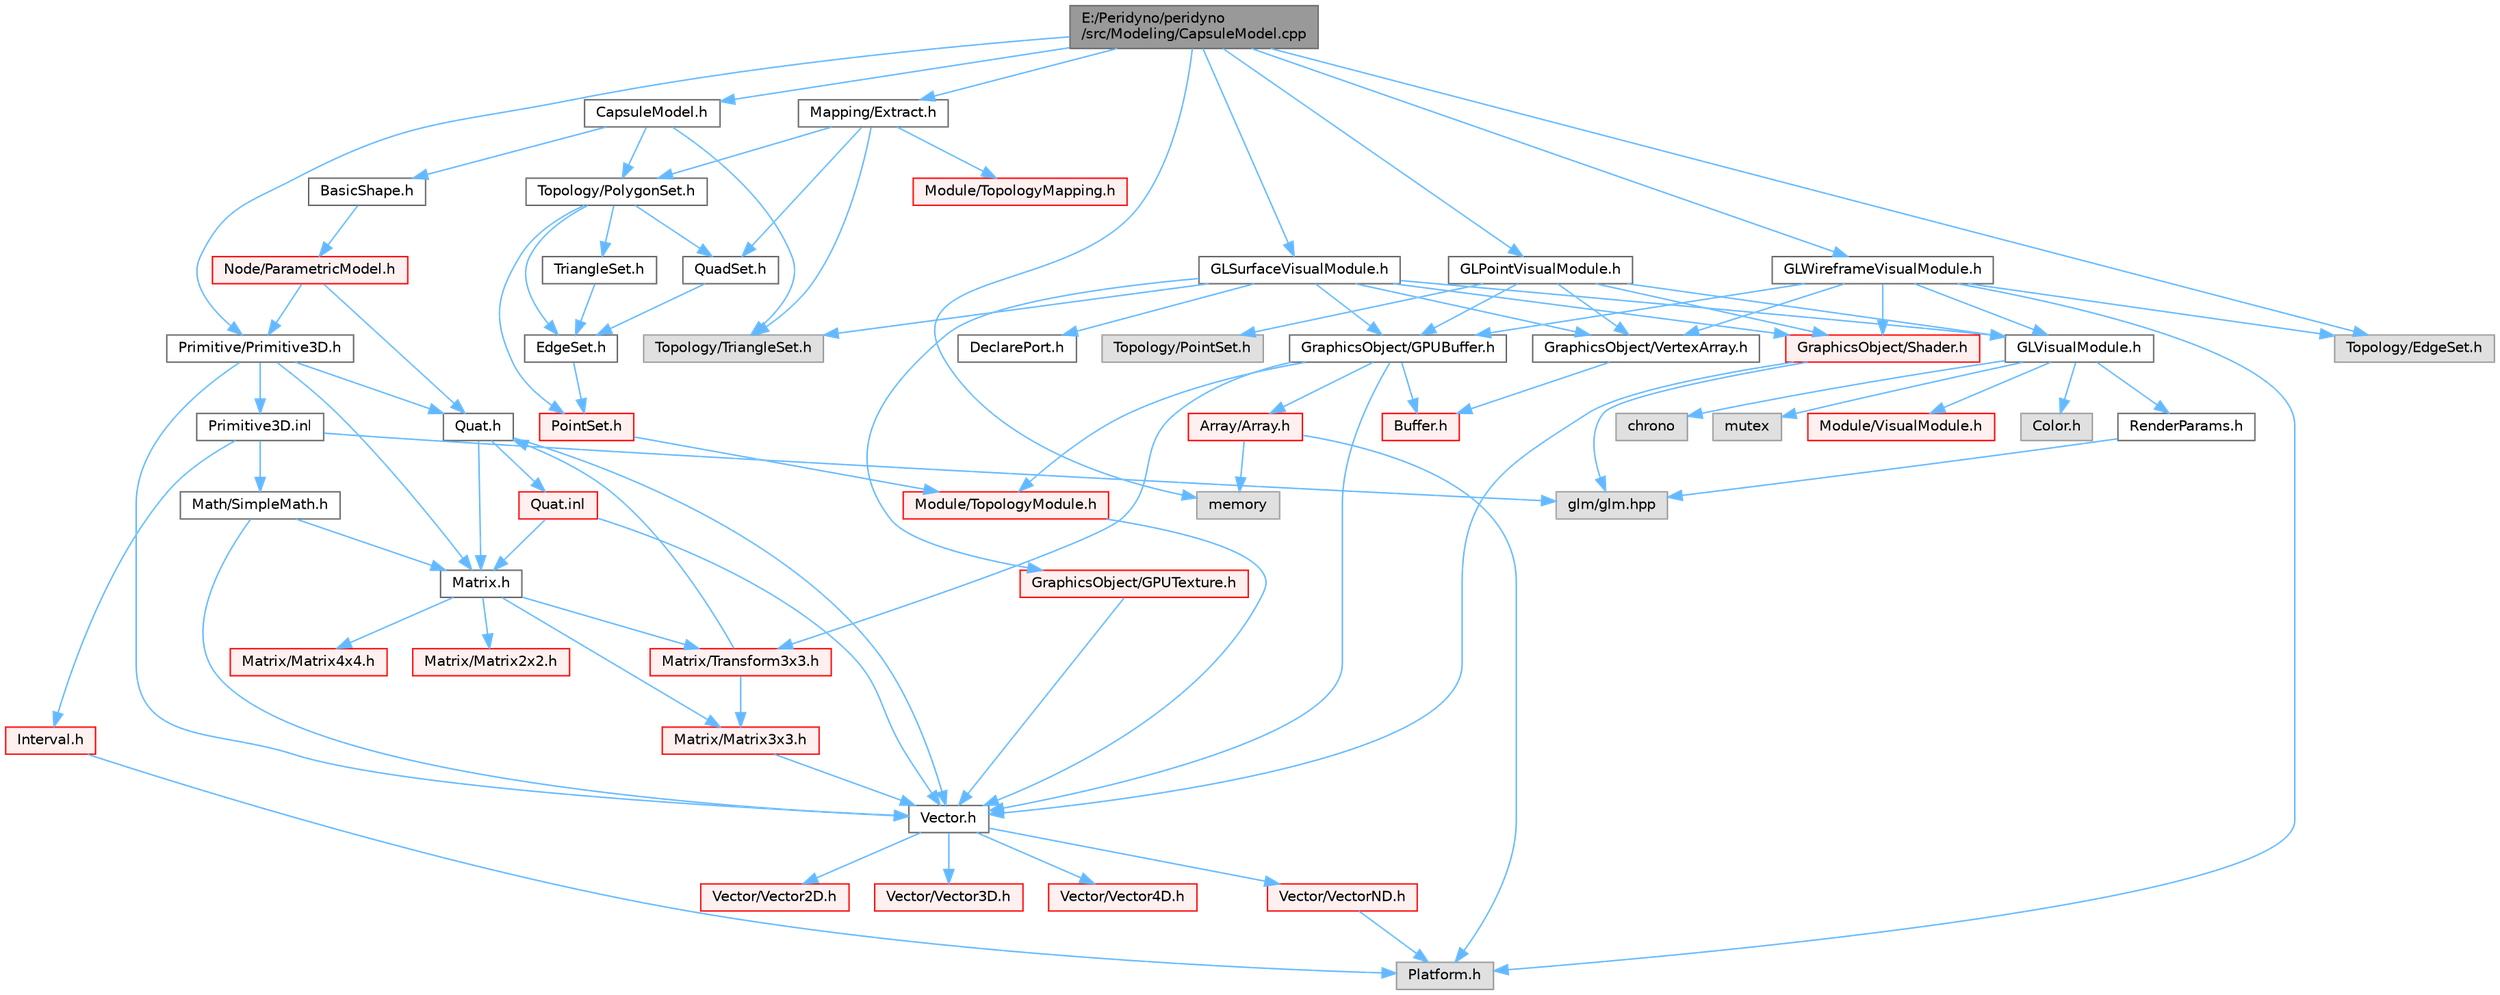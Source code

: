 digraph "E:/Peridyno/peridyno/src/Modeling/CapsuleModel.cpp"
{
 // LATEX_PDF_SIZE
  bgcolor="transparent";
  edge [fontname=Helvetica,fontsize=10,labelfontname=Helvetica,labelfontsize=10];
  node [fontname=Helvetica,fontsize=10,shape=box,height=0.2,width=0.4];
  Node1 [id="Node000001",label="E:/Peridyno/peridyno\l/src/Modeling/CapsuleModel.cpp",height=0.2,width=0.4,color="gray40", fillcolor="grey60", style="filled", fontcolor="black",tooltip=" "];
  Node1 -> Node2 [id="edge1_Node000001_Node000002",color="steelblue1",style="solid",tooltip=" "];
  Node2 [id="Node000002",label="CapsuleModel.h",height=0.2,width=0.4,color="grey40", fillcolor="white", style="filled",URL="$_capsule_model_8h.html",tooltip=" "];
  Node2 -> Node3 [id="edge2_Node000002_Node000003",color="steelblue1",style="solid",tooltip=" "];
  Node3 [id="Node000003",label="BasicShape.h",height=0.2,width=0.4,color="grey40", fillcolor="white", style="filled",URL="$_basic_shape_8h.html",tooltip=" "];
  Node3 -> Node4 [id="edge3_Node000003_Node000004",color="steelblue1",style="solid",tooltip=" "];
  Node4 [id="Node000004",label="Node/ParametricModel.h",height=0.2,width=0.4,color="red", fillcolor="#FFF0F0", style="filled",URL="$_parametric_model_8h.html",tooltip=" "];
  Node4 -> Node64 [id="edge4_Node000004_Node000064",color="steelblue1",style="solid",tooltip=" "];
  Node64 [id="Node000064",label="Quat.h",height=0.2,width=0.4,color="grey40", fillcolor="white", style="filled",URL="$_quat_8h.html",tooltip="Implementation of quaternion."];
  Node64 -> Node33 [id="edge5_Node000064_Node000033",color="steelblue1",style="solid",tooltip=" "];
  Node33 [id="Node000033",label="Vector.h",height=0.2,width=0.4,color="grey40", fillcolor="white", style="filled",URL="$_vector_8h.html",tooltip=" "];
  Node33 -> Node34 [id="edge6_Node000033_Node000034",color="steelblue1",style="solid",tooltip=" "];
  Node34 [id="Node000034",label="Vector/Vector2D.h",height=0.2,width=0.4,color="red", fillcolor="#FFF0F0", style="filled",URL="$_vector2_d_8h.html",tooltip=" "];
  Node33 -> Node40 [id="edge7_Node000033_Node000040",color="steelblue1",style="solid",tooltip=" "];
  Node40 [id="Node000040",label="Vector/Vector3D.h",height=0.2,width=0.4,color="red", fillcolor="#FFF0F0", style="filled",URL="$_vector3_d_8h.html",tooltip=" "];
  Node33 -> Node43 [id="edge8_Node000033_Node000043",color="steelblue1",style="solid",tooltip=" "];
  Node43 [id="Node000043",label="Vector/Vector4D.h",height=0.2,width=0.4,color="red", fillcolor="#FFF0F0", style="filled",URL="$_vector4_d_8h.html",tooltip=" "];
  Node33 -> Node46 [id="edge9_Node000033_Node000046",color="steelblue1",style="solid",tooltip=" "];
  Node46 [id="Node000046",label="Vector/VectorND.h",height=0.2,width=0.4,color="red", fillcolor="#FFF0F0", style="filled",URL="$_vector_n_d_8h.html",tooltip=" "];
  Node46 -> Node9 [id="edge10_Node000046_Node000009",color="steelblue1",style="solid",tooltip=" "];
  Node9 [id="Node000009",label="Platform.h",height=0.2,width=0.4,color="grey60", fillcolor="#E0E0E0", style="filled",tooltip=" "];
  Node64 -> Node51 [id="edge11_Node000064_Node000051",color="steelblue1",style="solid",tooltip=" "];
  Node51 [id="Node000051",label="Matrix.h",height=0.2,width=0.4,color="grey40", fillcolor="white", style="filled",URL="$_matrix_8h.html",tooltip=" "];
  Node51 -> Node52 [id="edge12_Node000051_Node000052",color="steelblue1",style="solid",tooltip=" "];
  Node52 [id="Node000052",label="Matrix/Matrix2x2.h",height=0.2,width=0.4,color="red", fillcolor="#FFF0F0", style="filled",URL="$_matrix2x2_8h.html",tooltip=" "];
  Node51 -> Node57 [id="edge13_Node000051_Node000057",color="steelblue1",style="solid",tooltip=" "];
  Node57 [id="Node000057",label="Matrix/Matrix3x3.h",height=0.2,width=0.4,color="red", fillcolor="#FFF0F0", style="filled",URL="$_matrix3x3_8h.html",tooltip=" "];
  Node57 -> Node33 [id="edge14_Node000057_Node000033",color="steelblue1",style="solid",tooltip=" "];
  Node51 -> Node60 [id="edge15_Node000051_Node000060",color="steelblue1",style="solid",tooltip=" "];
  Node60 [id="Node000060",label="Matrix/Matrix4x4.h",height=0.2,width=0.4,color="red", fillcolor="#FFF0F0", style="filled",URL="$_matrix4x4_8h.html",tooltip=" "];
  Node51 -> Node63 [id="edge16_Node000051_Node000063",color="steelblue1",style="solid",tooltip=" "];
  Node63 [id="Node000063",label="Matrix/Transform3x3.h",height=0.2,width=0.4,color="red", fillcolor="#FFF0F0", style="filled",URL="$_transform3x3_8h.html",tooltip=" "];
  Node63 -> Node64 [id="edge17_Node000063_Node000064",color="steelblue1",style="solid",tooltip=" "];
  Node63 -> Node57 [id="edge18_Node000063_Node000057",color="steelblue1",style="solid",tooltip=" "];
  Node64 -> Node65 [id="edge19_Node000064_Node000065",color="steelblue1",style="solid",tooltip=" "];
  Node65 [id="Node000065",label="Quat.inl",height=0.2,width=0.4,color="red", fillcolor="#FFF0F0", style="filled",URL="$_quat_8inl.html",tooltip=" "];
  Node65 -> Node33 [id="edge20_Node000065_Node000033",color="steelblue1",style="solid",tooltip=" "];
  Node65 -> Node51 [id="edge21_Node000065_Node000051",color="steelblue1",style="solid",tooltip=" "];
  Node4 -> Node99 [id="edge22_Node000004_Node000099",color="steelblue1",style="solid",tooltip=" "];
  Node99 [id="Node000099",label="Primitive/Primitive3D.h",height=0.2,width=0.4,color="grey40", fillcolor="white", style="filled",URL="$_primitive3_d_8h.html",tooltip=" "];
  Node99 -> Node33 [id="edge23_Node000099_Node000033",color="steelblue1",style="solid",tooltip=" "];
  Node99 -> Node51 [id="edge24_Node000099_Node000051",color="steelblue1",style="solid",tooltip=" "];
  Node99 -> Node64 [id="edge25_Node000099_Node000064",color="steelblue1",style="solid",tooltip=" "];
  Node99 -> Node100 [id="edge26_Node000099_Node000100",color="steelblue1",style="solid",tooltip=" "];
  Node100 [id="Node000100",label="Primitive3D.inl",height=0.2,width=0.4,color="grey40", fillcolor="white", style="filled",URL="$_primitive3_d_8inl.html",tooltip=" "];
  Node100 -> Node32 [id="edge27_Node000100_Node000032",color="steelblue1",style="solid",tooltip=" "];
  Node32 [id="Node000032",label="Math/SimpleMath.h",height=0.2,width=0.4,color="grey40", fillcolor="white", style="filled",URL="$_simple_math_8h.html",tooltip=" "];
  Node32 -> Node33 [id="edge28_Node000032_Node000033",color="steelblue1",style="solid",tooltip=" "];
  Node32 -> Node51 [id="edge29_Node000032_Node000051",color="steelblue1",style="solid",tooltip=" "];
  Node100 -> Node101 [id="edge30_Node000100_Node000101",color="steelblue1",style="solid",tooltip=" "];
  Node101 [id="Node000101",label="Interval.h",height=0.2,width=0.4,color="red", fillcolor="#FFF0F0", style="filled",URL="$_interval_8h.html",tooltip=" "];
  Node101 -> Node9 [id="edge31_Node000101_Node000009",color="steelblue1",style="solid",tooltip=" "];
  Node100 -> Node68 [id="edge32_Node000100_Node000068",color="steelblue1",style="solid",tooltip=" "];
  Node68 [id="Node000068",label="glm/glm.hpp",height=0.2,width=0.4,color="grey60", fillcolor="#E0E0E0", style="filled",tooltip=" "];
  Node2 -> Node103 [id="edge33_Node000002_Node000103",color="steelblue1",style="solid",tooltip=" "];
  Node103 [id="Node000103",label="Topology/TriangleSet.h",height=0.2,width=0.4,color="grey60", fillcolor="#E0E0E0", style="filled",tooltip=" "];
  Node2 -> Node104 [id="edge34_Node000002_Node000104",color="steelblue1",style="solid",tooltip=" "];
  Node104 [id="Node000104",label="Topology/PolygonSet.h",height=0.2,width=0.4,color="grey40", fillcolor="white", style="filled",URL="$_polygon_set_8h.html",tooltip=" "];
  Node104 -> Node105 [id="edge35_Node000104_Node000105",color="steelblue1",style="solid",tooltip=" "];
  Node105 [id="Node000105",label="PointSet.h",height=0.2,width=0.4,color="red", fillcolor="#FFF0F0", style="filled",URL="$_cuda_2_topology_2_point_set_8h.html",tooltip=" "];
  Node105 -> Node75 [id="edge36_Node000105_Node000075",color="steelblue1",style="solid",tooltip=" "];
  Node75 [id="Node000075",label="Module/TopologyModule.h",height=0.2,width=0.4,color="red", fillcolor="#FFF0F0", style="filled",URL="$_topology_module_8h.html",tooltip=" "];
  Node75 -> Node33 [id="edge37_Node000075_Node000033",color="steelblue1",style="solid",tooltip=" "];
  Node104 -> Node107 [id="edge38_Node000104_Node000107",color="steelblue1",style="solid",tooltip=" "];
  Node107 [id="Node000107",label="EdgeSet.h",height=0.2,width=0.4,color="grey40", fillcolor="white", style="filled",URL="$_cuda_2_topology_2_edge_set_8h.html",tooltip=" "];
  Node107 -> Node105 [id="edge39_Node000107_Node000105",color="steelblue1",style="solid",tooltip=" "];
  Node104 -> Node108 [id="edge40_Node000104_Node000108",color="steelblue1",style="solid",tooltip=" "];
  Node108 [id="Node000108",label="TriangleSet.h",height=0.2,width=0.4,color="grey40", fillcolor="white", style="filled",URL="$_cuda_2_topology_2_triangle_set_8h.html",tooltip=" "];
  Node108 -> Node107 [id="edge41_Node000108_Node000107",color="steelblue1",style="solid",tooltip=" "];
  Node104 -> Node109 [id="edge42_Node000104_Node000109",color="steelblue1",style="solid",tooltip=" "];
  Node109 [id="Node000109",label="QuadSet.h",height=0.2,width=0.4,color="grey40", fillcolor="white", style="filled",URL="$_quad_set_8h.html",tooltip=" "];
  Node109 -> Node107 [id="edge43_Node000109_Node000107",color="steelblue1",style="solid",tooltip=" "];
  Node1 -> Node99 [id="edge44_Node000001_Node000099",color="steelblue1",style="solid",tooltip=" "];
  Node1 -> Node110 [id="edge45_Node000001_Node000110",color="steelblue1",style="solid",tooltip=" "];
  Node110 [id="Node000110",label="GLSurfaceVisualModule.h",height=0.2,width=0.4,color="grey40", fillcolor="white", style="filled",URL="$_g_l_surface_visual_module_8h.html",tooltip=" "];
  Node110 -> Node73 [id="edge46_Node000110_Node000073",color="steelblue1",style="solid",tooltip=" "];
  Node73 [id="Node000073",label="DeclarePort.h",height=0.2,width=0.4,color="grey40", fillcolor="white", style="filled",URL="$_declare_port_8h.html",tooltip=" "];
  Node110 -> Node103 [id="edge47_Node000110_Node000103",color="steelblue1",style="solid",tooltip=" "];
  Node110 -> Node111 [id="edge48_Node000110_Node000111",color="steelblue1",style="solid",tooltip=" "];
  Node111 [id="Node000111",label="GLVisualModule.h",height=0.2,width=0.4,color="grey40", fillcolor="white", style="filled",URL="$_g_l_visual_module_8h.html",tooltip=" "];
  Node111 -> Node112 [id="edge49_Node000111_Node000112",color="steelblue1",style="solid",tooltip=" "];
  Node112 [id="Node000112",label="chrono",height=0.2,width=0.4,color="grey60", fillcolor="#E0E0E0", style="filled",tooltip=" "];
  Node111 -> Node78 [id="edge50_Node000111_Node000078",color="steelblue1",style="solid",tooltip=" "];
  Node78 [id="Node000078",label="mutex",height=0.2,width=0.4,color="grey60", fillcolor="#E0E0E0", style="filled",tooltip=" "];
  Node111 -> Node113 [id="edge51_Node000111_Node000113",color="steelblue1",style="solid",tooltip=" "];
  Node113 [id="Node000113",label="Module/VisualModule.h",height=0.2,width=0.4,color="red", fillcolor="#FFF0F0", style="filled",URL="$_visual_module_8h.html",tooltip=" "];
  Node111 -> Node114 [id="edge52_Node000111_Node000114",color="steelblue1",style="solid",tooltip=" "];
  Node114 [id="Node000114",label="Color.h",height=0.2,width=0.4,color="grey60", fillcolor="#E0E0E0", style="filled",tooltip=" "];
  Node111 -> Node115 [id="edge53_Node000111_Node000115",color="steelblue1",style="solid",tooltip=" "];
  Node115 [id="Node000115",label="RenderParams.h",height=0.2,width=0.4,color="grey40", fillcolor="white", style="filled",URL="$_render_params_8h.html",tooltip=" "];
  Node115 -> Node68 [id="edge54_Node000115_Node000068",color="steelblue1",style="solid",tooltip=" "];
  Node110 -> Node116 [id="edge55_Node000110_Node000116",color="steelblue1",style="solid",tooltip=" "];
  Node116 [id="Node000116",label="GraphicsObject/GPUBuffer.h",height=0.2,width=0.4,color="grey40", fillcolor="white", style="filled",URL="$_g_p_u_buffer_8h.html",tooltip=" "];
  Node116 -> Node117 [id="edge56_Node000116_Node000117",color="steelblue1",style="solid",tooltip=" "];
  Node117 [id="Node000117",label="Buffer.h",height=0.2,width=0.4,color="red", fillcolor="#FFF0F0", style="filled",URL="$_buffer_8h.html",tooltip=" "];
  Node116 -> Node21 [id="edge57_Node000116_Node000021",color="steelblue1",style="solid",tooltip=" "];
  Node21 [id="Node000021",label="Array/Array.h",height=0.2,width=0.4,color="red", fillcolor="#FFF0F0", style="filled",URL="$_array_8h.html",tooltip=" "];
  Node21 -> Node9 [id="edge58_Node000021_Node000009",color="steelblue1",style="solid",tooltip=" "];
  Node21 -> Node24 [id="edge59_Node000021_Node000024",color="steelblue1",style="solid",tooltip=" "];
  Node24 [id="Node000024",label="memory",height=0.2,width=0.4,color="grey60", fillcolor="#E0E0E0", style="filled",tooltip=" "];
  Node116 -> Node33 [id="edge60_Node000116_Node000033",color="steelblue1",style="solid",tooltip=" "];
  Node116 -> Node63 [id="edge61_Node000116_Node000063",color="steelblue1",style="solid",tooltip=" "];
  Node116 -> Node75 [id="edge62_Node000116_Node000075",color="steelblue1",style="solid",tooltip=" "];
  Node110 -> Node119 [id="edge63_Node000110_Node000119",color="steelblue1",style="solid",tooltip=" "];
  Node119 [id="Node000119",label="GraphicsObject/GPUTexture.h",height=0.2,width=0.4,color="red", fillcolor="#FFF0F0", style="filled",URL="$_g_p_u_texture_8h.html",tooltip=" "];
  Node119 -> Node33 [id="edge64_Node000119_Node000033",color="steelblue1",style="solid",tooltip=" "];
  Node110 -> Node121 [id="edge65_Node000110_Node000121",color="steelblue1",style="solid",tooltip=" "];
  Node121 [id="Node000121",label="GraphicsObject/VertexArray.h",height=0.2,width=0.4,color="grey40", fillcolor="white", style="filled",URL="$_vertex_array_8h.html",tooltip=" "];
  Node121 -> Node117 [id="edge66_Node000121_Node000117",color="steelblue1",style="solid",tooltip=" "];
  Node110 -> Node122 [id="edge67_Node000110_Node000122",color="steelblue1",style="solid",tooltip=" "];
  Node122 [id="Node000122",label="GraphicsObject/Shader.h",height=0.2,width=0.4,color="red", fillcolor="#FFF0F0", style="filled",URL="$_shader_8h.html",tooltip=" "];
  Node122 -> Node33 [id="edge68_Node000122_Node000033",color="steelblue1",style="solid",tooltip=" "];
  Node122 -> Node68 [id="edge69_Node000122_Node000068",color="steelblue1",style="solid",tooltip=" "];
  Node1 -> Node123 [id="edge70_Node000001_Node000123",color="steelblue1",style="solid",tooltip=" "];
  Node123 [id="Node000123",label="GLWireframeVisualModule.h",height=0.2,width=0.4,color="grey40", fillcolor="white", style="filled",URL="$_g_l_wireframe_visual_module_8h.html",tooltip=" "];
  Node123 -> Node9 [id="edge71_Node000123_Node000009",color="steelblue1",style="solid",tooltip=" "];
  Node123 -> Node124 [id="edge72_Node000123_Node000124",color="steelblue1",style="solid",tooltip=" "];
  Node124 [id="Node000124",label="Topology/EdgeSet.h",height=0.2,width=0.4,color="grey60", fillcolor="#E0E0E0", style="filled",tooltip=" "];
  Node123 -> Node111 [id="edge73_Node000123_Node000111",color="steelblue1",style="solid",tooltip=" "];
  Node123 -> Node116 [id="edge74_Node000123_Node000116",color="steelblue1",style="solid",tooltip=" "];
  Node123 -> Node121 [id="edge75_Node000123_Node000121",color="steelblue1",style="solid",tooltip=" "];
  Node123 -> Node122 [id="edge76_Node000123_Node000122",color="steelblue1",style="solid",tooltip=" "];
  Node1 -> Node125 [id="edge77_Node000001_Node000125",color="steelblue1",style="solid",tooltip=" "];
  Node125 [id="Node000125",label="GLPointVisualModule.h",height=0.2,width=0.4,color="grey40", fillcolor="white", style="filled",URL="$_g_l_point_visual_module_8h.html",tooltip=" "];
  Node125 -> Node126 [id="edge78_Node000125_Node000126",color="steelblue1",style="solid",tooltip=" "];
  Node126 [id="Node000126",label="Topology/PointSet.h",height=0.2,width=0.4,color="grey60", fillcolor="#E0E0E0", style="filled",tooltip=" "];
  Node125 -> Node111 [id="edge79_Node000125_Node000111",color="steelblue1",style="solid",tooltip=" "];
  Node125 -> Node116 [id="edge80_Node000125_Node000116",color="steelblue1",style="solid",tooltip=" "];
  Node125 -> Node121 [id="edge81_Node000125_Node000121",color="steelblue1",style="solid",tooltip=" "];
  Node125 -> Node122 [id="edge82_Node000125_Node000122",color="steelblue1",style="solid",tooltip=" "];
  Node1 -> Node127 [id="edge83_Node000001_Node000127",color="steelblue1",style="solid",tooltip=" "];
  Node127 [id="Node000127",label="Mapping/Extract.h",height=0.2,width=0.4,color="grey40", fillcolor="white", style="filled",URL="$_extract_8h.html",tooltip=" "];
  Node127 -> Node95 [id="edge84_Node000127_Node000095",color="steelblue1",style="solid",tooltip=" "];
  Node95 [id="Node000095",label="Module/TopologyMapping.h",height=0.2,width=0.4,color="red", fillcolor="#FFF0F0", style="filled",URL="$_topology_mapping_8h.html",tooltip=" "];
  Node127 -> Node103 [id="edge85_Node000127_Node000103",color="steelblue1",style="solid",tooltip=" "];
  Node127 -> Node109 [id="edge86_Node000127_Node000109",color="steelblue1",style="solid",tooltip=" "];
  Node127 -> Node104 [id="edge87_Node000127_Node000104",color="steelblue1",style="solid",tooltip=" "];
  Node1 -> Node124 [id="edge88_Node000001_Node000124",color="steelblue1",style="solid",tooltip=" "];
  Node1 -> Node24 [id="edge89_Node000001_Node000024",color="steelblue1",style="solid",tooltip=" "];
}

